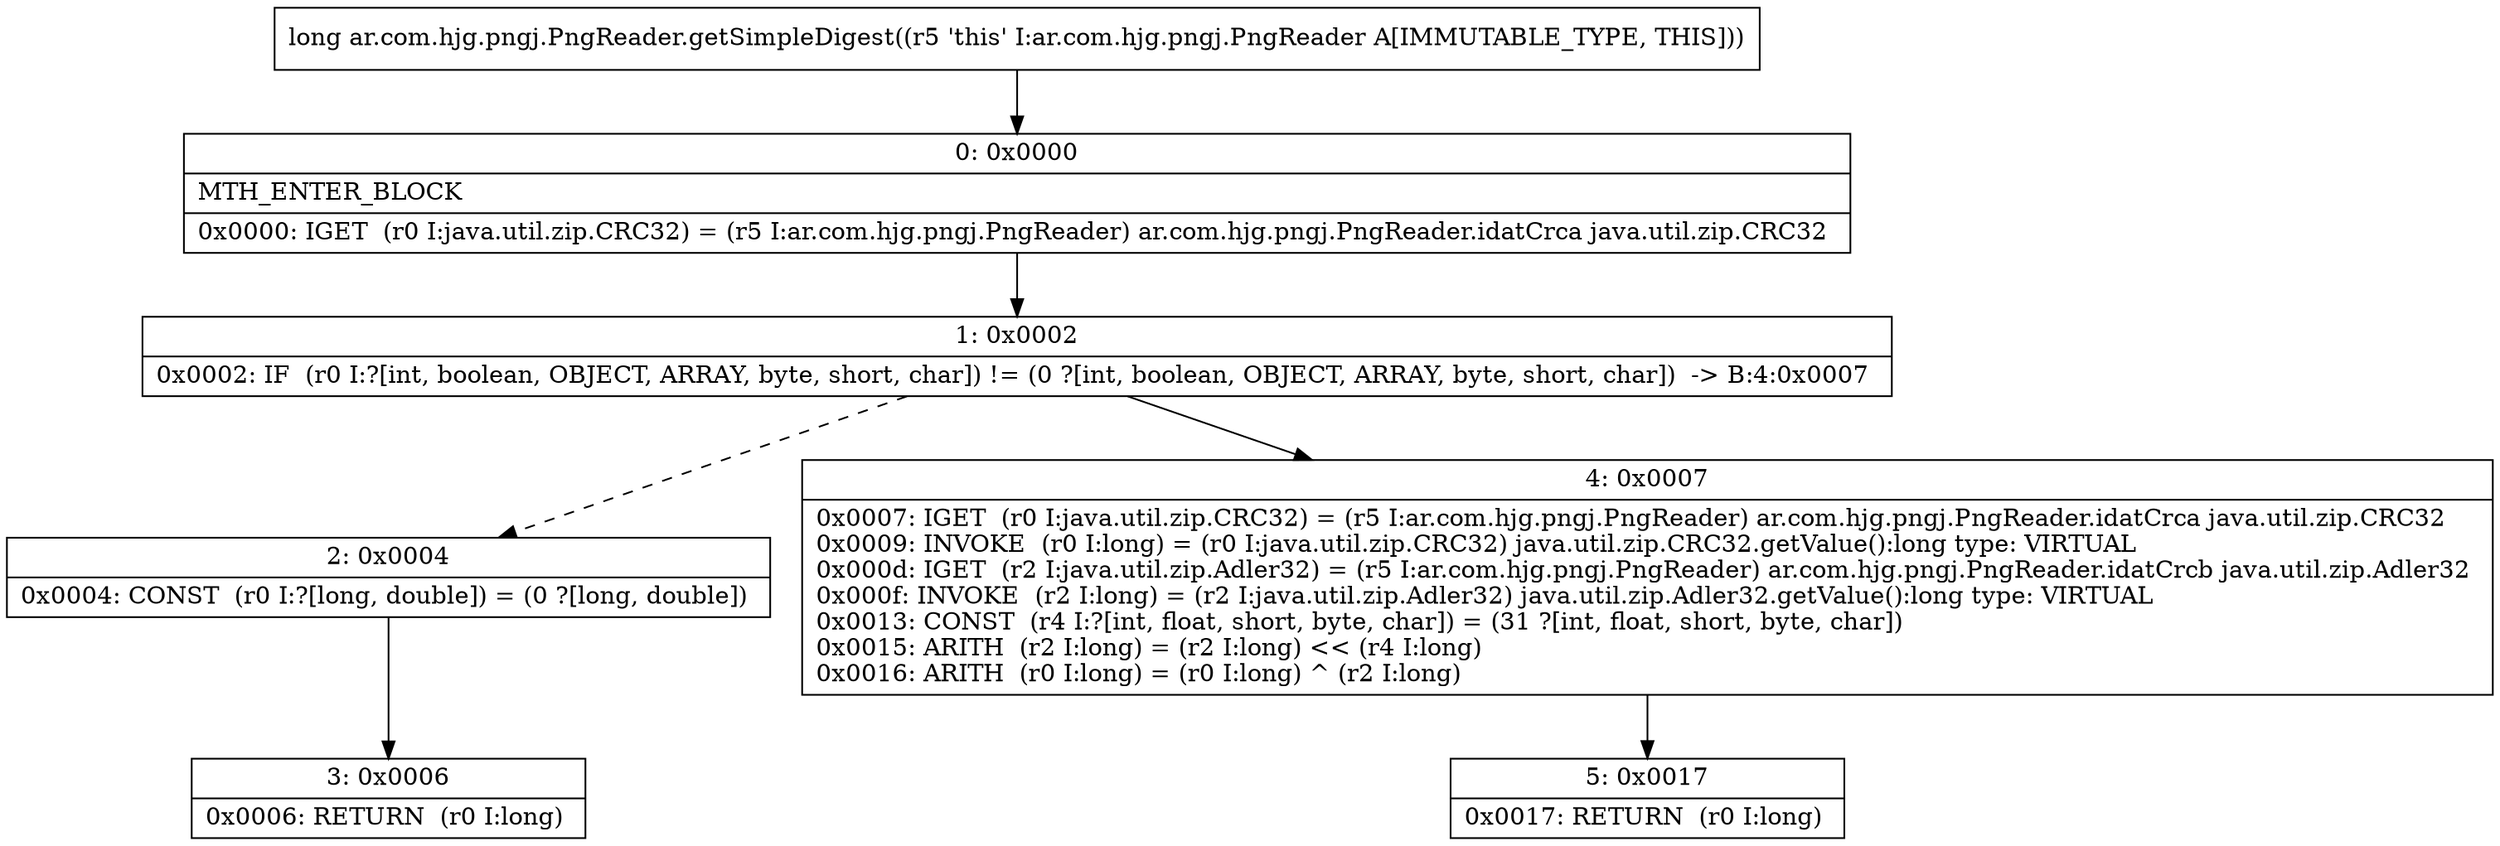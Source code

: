 digraph "CFG forar.com.hjg.pngj.PngReader.getSimpleDigest()J" {
Node_0 [shape=record,label="{0\:\ 0x0000|MTH_ENTER_BLOCK\l|0x0000: IGET  (r0 I:java.util.zip.CRC32) = (r5 I:ar.com.hjg.pngj.PngReader) ar.com.hjg.pngj.PngReader.idatCrca java.util.zip.CRC32 \l}"];
Node_1 [shape=record,label="{1\:\ 0x0002|0x0002: IF  (r0 I:?[int, boolean, OBJECT, ARRAY, byte, short, char]) != (0 ?[int, boolean, OBJECT, ARRAY, byte, short, char])  \-\> B:4:0x0007 \l}"];
Node_2 [shape=record,label="{2\:\ 0x0004|0x0004: CONST  (r0 I:?[long, double]) = (0 ?[long, double]) \l}"];
Node_3 [shape=record,label="{3\:\ 0x0006|0x0006: RETURN  (r0 I:long) \l}"];
Node_4 [shape=record,label="{4\:\ 0x0007|0x0007: IGET  (r0 I:java.util.zip.CRC32) = (r5 I:ar.com.hjg.pngj.PngReader) ar.com.hjg.pngj.PngReader.idatCrca java.util.zip.CRC32 \l0x0009: INVOKE  (r0 I:long) = (r0 I:java.util.zip.CRC32) java.util.zip.CRC32.getValue():long type: VIRTUAL \l0x000d: IGET  (r2 I:java.util.zip.Adler32) = (r5 I:ar.com.hjg.pngj.PngReader) ar.com.hjg.pngj.PngReader.idatCrcb java.util.zip.Adler32 \l0x000f: INVOKE  (r2 I:long) = (r2 I:java.util.zip.Adler32) java.util.zip.Adler32.getValue():long type: VIRTUAL \l0x0013: CONST  (r4 I:?[int, float, short, byte, char]) = (31 ?[int, float, short, byte, char]) \l0x0015: ARITH  (r2 I:long) = (r2 I:long) \<\< (r4 I:long) \l0x0016: ARITH  (r0 I:long) = (r0 I:long) ^ (r2 I:long) \l}"];
Node_5 [shape=record,label="{5\:\ 0x0017|0x0017: RETURN  (r0 I:long) \l}"];
MethodNode[shape=record,label="{long ar.com.hjg.pngj.PngReader.getSimpleDigest((r5 'this' I:ar.com.hjg.pngj.PngReader A[IMMUTABLE_TYPE, THIS])) }"];
MethodNode -> Node_0;
Node_0 -> Node_1;
Node_1 -> Node_2[style=dashed];
Node_1 -> Node_4;
Node_2 -> Node_3;
Node_4 -> Node_5;
}

